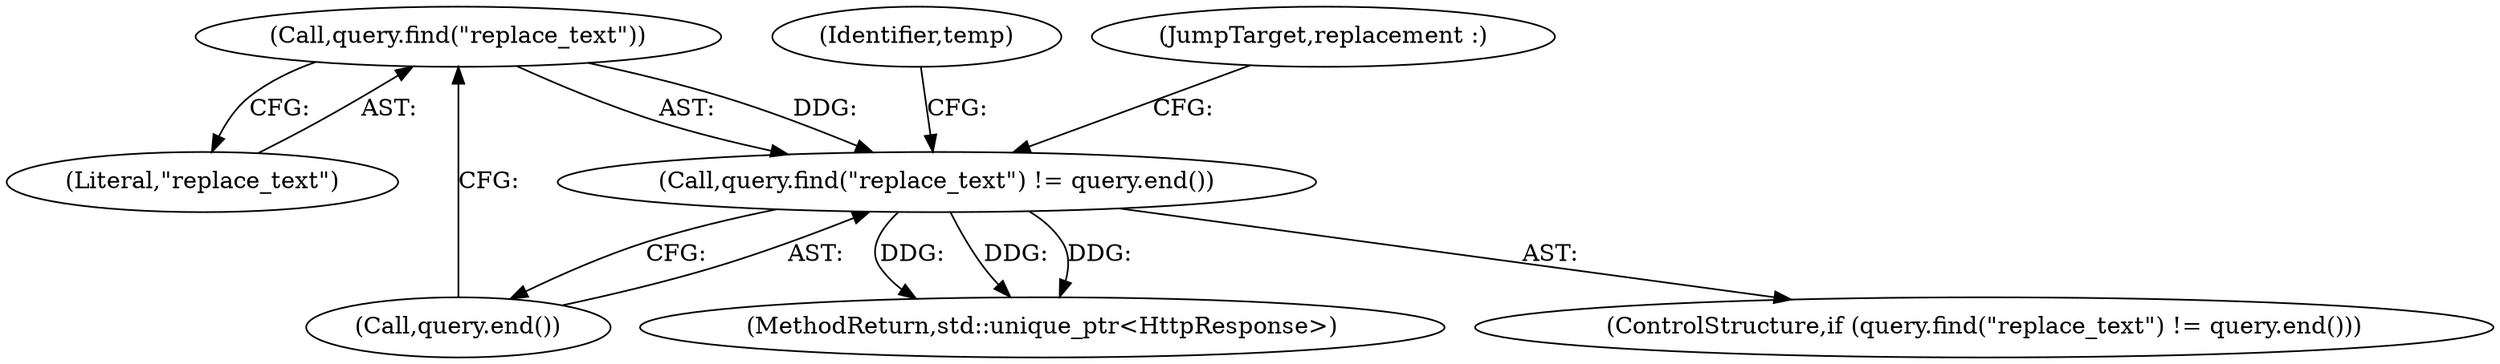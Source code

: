 digraph "1_Chrome_8b10115b2410b4bde18e094ad9fb8c5056134c87_8@del" {
"1000240" [label="(Call,query.find(\"replace_text\"))"];
"1000239" [label="(Call,query.find(\"replace_text\") != query.end())"];
"1000242" [label="(Call,query.end())"];
"1000241" [label="(Literal,\"replace_text\")"];
"1000280" [label="(Identifier,temp)"];
"1000240" [label="(Call,query.find(\"replace_text\"))"];
"1000239" [label="(Call,query.find(\"replace_text\") != query.end())"];
"1000367" [label="(MethodReturn,std::unique_ptr<HttpResponse>)"];
"1000244" [label="(JumpTarget,replacement :)"];
"1000238" [label="(ControlStructure,if (query.find(\"replace_text\") != query.end()))"];
"1000240" -> "1000239"  [label="AST: "];
"1000240" -> "1000241"  [label="CFG: "];
"1000241" -> "1000240"  [label="AST: "];
"1000242" -> "1000240"  [label="CFG: "];
"1000240" -> "1000239"  [label="DDG: "];
"1000239" -> "1000238"  [label="AST: "];
"1000239" -> "1000242"  [label="CFG: "];
"1000242" -> "1000239"  [label="AST: "];
"1000244" -> "1000239"  [label="CFG: "];
"1000280" -> "1000239"  [label="CFG: "];
"1000239" -> "1000367"  [label="DDG: "];
"1000239" -> "1000367"  [label="DDG: "];
"1000239" -> "1000367"  [label="DDG: "];
}
